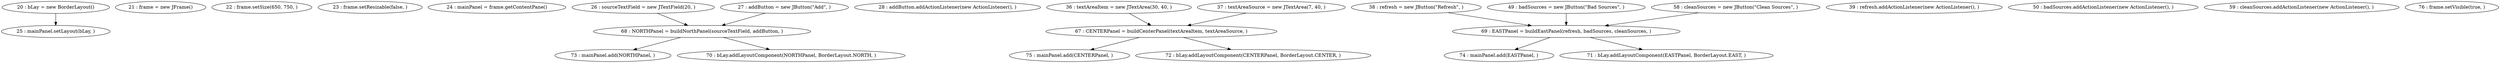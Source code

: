 digraph G {
"20 : bLay = new BorderLayout()"
"20 : bLay = new BorderLayout()" -> "25 : mainPanel.setLayout(bLay, )"
"21 : frame = new JFrame()"
"22 : frame.setSize(650, 750, )"
"23 : frame.setResizable(false, )"
"24 : mainPanel = frame.getContentPane()"
"25 : mainPanel.setLayout(bLay, )"
"26 : sourceTextField = new JTextField(20, )"
"26 : sourceTextField = new JTextField(20, )" -> "68 : NORTHPanel = buildNorthPanel(sourceTextField, addButton, )"
"27 : addButton = new JButton(\"Add\", )"
"27 : addButton = new JButton(\"Add\", )" -> "68 : NORTHPanel = buildNorthPanel(sourceTextField, addButton, )"
"28 : addButton.addActionListener(new ActionListener(), )"
"36 : textAreaItem = new JTextArea(30, 40, )"
"36 : textAreaItem = new JTextArea(30, 40, )" -> "67 : CENTERPanel = buildCenterPanel(textAreaItem, textAreaSource, )"
"37 : textAreaSource = new JTextArea(7, 40, )"
"37 : textAreaSource = new JTextArea(7, 40, )" -> "67 : CENTERPanel = buildCenterPanel(textAreaItem, textAreaSource, )"
"38 : refresh = new JButton(\"Refresh\", )"
"38 : refresh = new JButton(\"Refresh\", )" -> "69 : EASTPanel = buildEastPanel(refresh, badSources, cleanSources, )"
"39 : refresh.addActionListener(new ActionListener(), )"
"49 : badSources = new JButton(\"Bad Sources\", )"
"49 : badSources = new JButton(\"Bad Sources\", )" -> "69 : EASTPanel = buildEastPanel(refresh, badSources, cleanSources, )"
"50 : badSources.addActionListener(new ActionListener(), )"
"58 : cleanSources = new JButton(\"Clean Sources\", )"
"58 : cleanSources = new JButton(\"Clean Sources\", )" -> "69 : EASTPanel = buildEastPanel(refresh, badSources, cleanSources, )"
"59 : cleanSources.addActionListener(new ActionListener(), )"
"67 : CENTERPanel = buildCenterPanel(textAreaItem, textAreaSource, )"
"67 : CENTERPanel = buildCenterPanel(textAreaItem, textAreaSource, )" -> "75 : mainPanel.add(CENTERPanel, )"
"67 : CENTERPanel = buildCenterPanel(textAreaItem, textAreaSource, )" -> "72 : bLay.addLayoutComponent(CENTERPanel, BorderLayout.CENTER, )"
"68 : NORTHPanel = buildNorthPanel(sourceTextField, addButton, )"
"68 : NORTHPanel = buildNorthPanel(sourceTextField, addButton, )" -> "73 : mainPanel.add(NORTHPanel, )"
"68 : NORTHPanel = buildNorthPanel(sourceTextField, addButton, )" -> "70 : bLay.addLayoutComponent(NORTHPanel, BorderLayout.NORTH, )"
"69 : EASTPanel = buildEastPanel(refresh, badSources, cleanSources, )"
"69 : EASTPanel = buildEastPanel(refresh, badSources, cleanSources, )" -> "74 : mainPanel.add(EASTPanel, )"
"69 : EASTPanel = buildEastPanel(refresh, badSources, cleanSources, )" -> "71 : bLay.addLayoutComponent(EASTPanel, BorderLayout.EAST, )"
"70 : bLay.addLayoutComponent(NORTHPanel, BorderLayout.NORTH, )"
"71 : bLay.addLayoutComponent(EASTPanel, BorderLayout.EAST, )"
"72 : bLay.addLayoutComponent(CENTERPanel, BorderLayout.CENTER, )"
"73 : mainPanel.add(NORTHPanel, )"
"74 : mainPanel.add(EASTPanel, )"
"75 : mainPanel.add(CENTERPanel, )"
"76 : frame.setVisible(true, )"
}